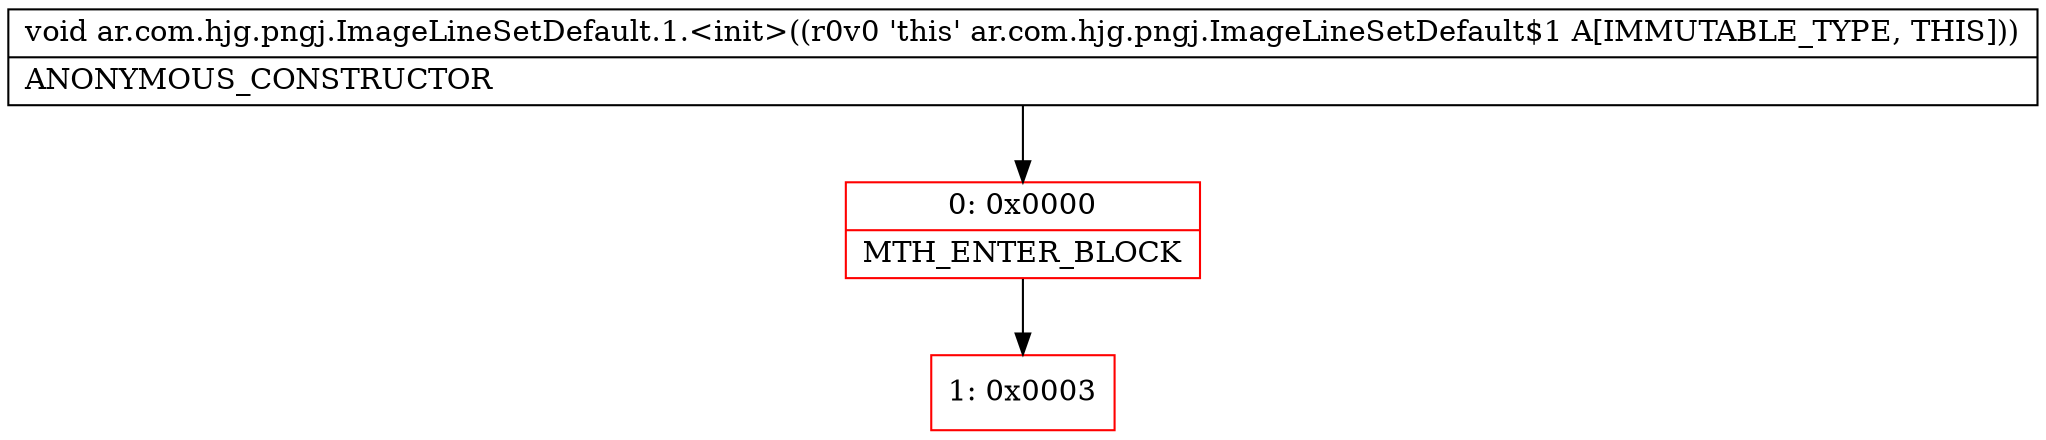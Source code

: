digraph "CFG forar.com.hjg.pngj.ImageLineSetDefault.1.\<init\>()V" {
subgraph cluster_Region_1568124173 {
label = "R(0)";
node [shape=record,color=blue];
}
Node_0 [shape=record,color=red,label="{0\:\ 0x0000|MTH_ENTER_BLOCK\l}"];
Node_1 [shape=record,color=red,label="{1\:\ 0x0003}"];
MethodNode[shape=record,label="{void ar.com.hjg.pngj.ImageLineSetDefault.1.\<init\>((r0v0 'this' ar.com.hjg.pngj.ImageLineSetDefault$1 A[IMMUTABLE_TYPE, THIS]))  | ANONYMOUS_CONSTRUCTOR\l}"];
MethodNode -> Node_0;
Node_0 -> Node_1;
}

